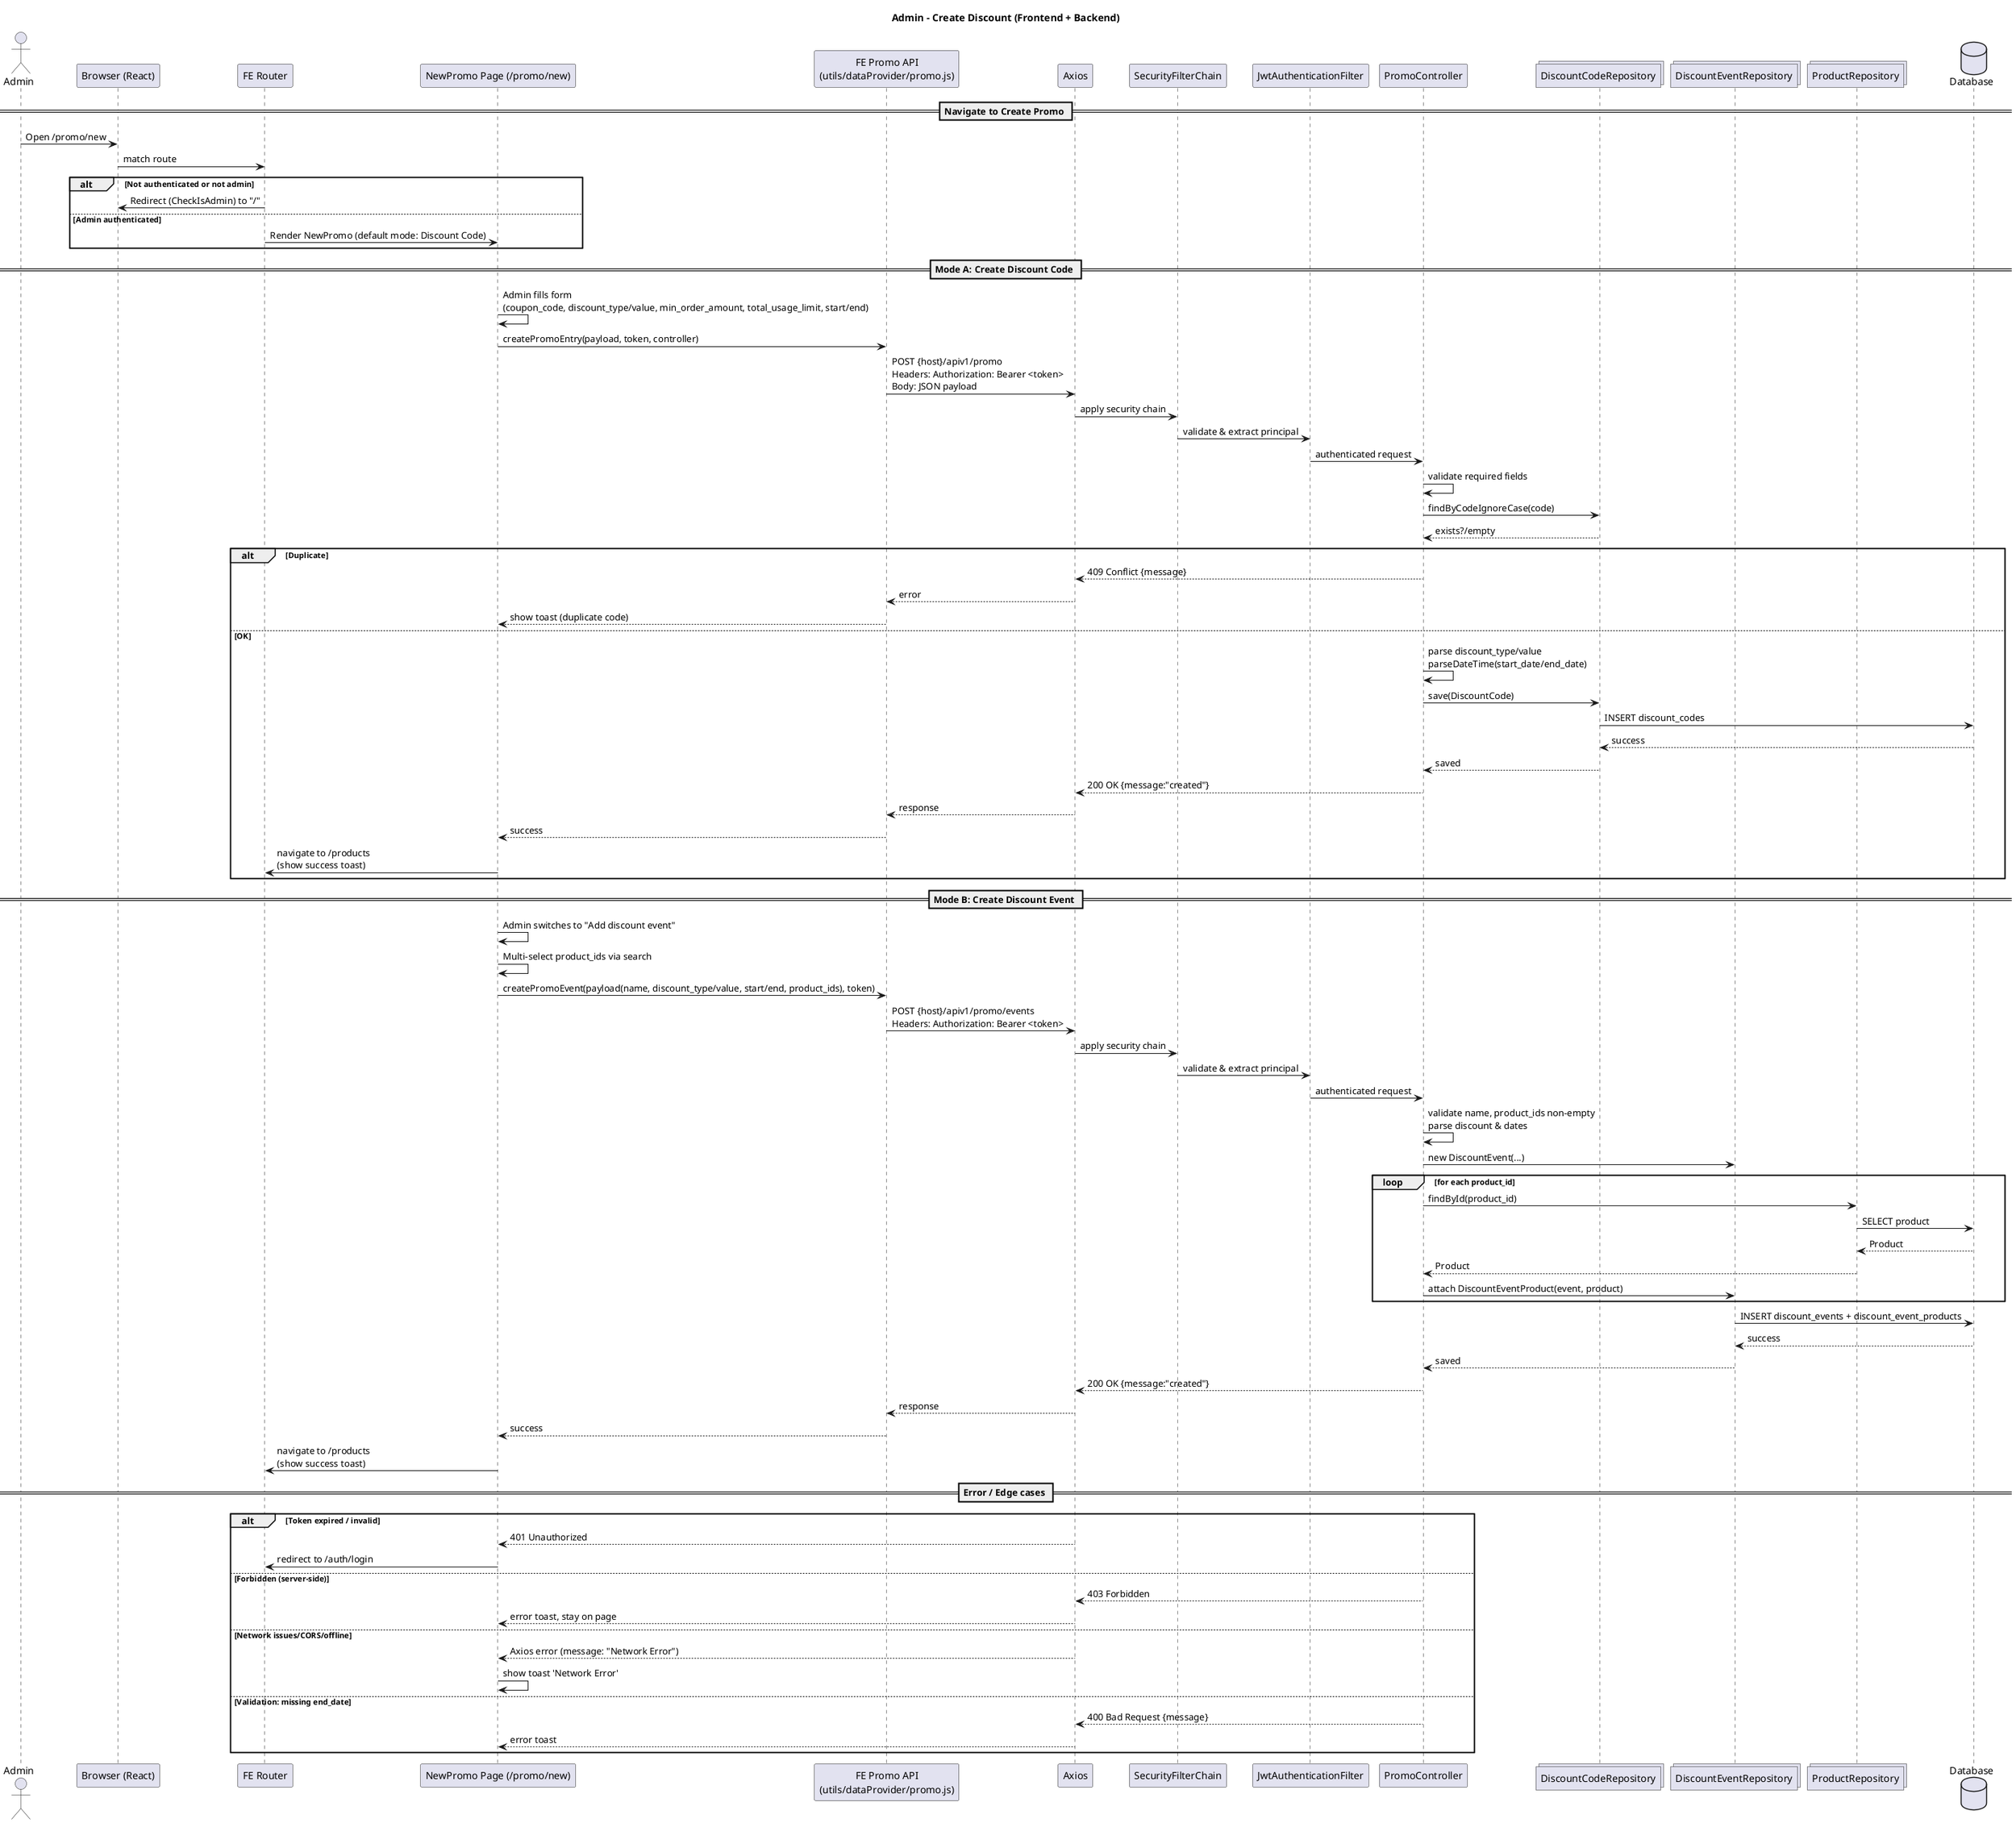 @startuml
title Admin - Create Discount (Frontend + Backend)

actor Admin as User
participant "Browser (React)" as Browser
participant "FE Router" as FERouter
participant "NewPromo Page (/promo/new)" as NewPromo
participant "FE Promo API\n(utils/dataProvider/promo.js)" as FEApi
participant Axios as HTTPClient
participant "SecurityFilterChain" as Sec
participant "JwtAuthenticationFilter" as JWT
participant "PromoController" as PromoCtrl
collections "DiscountCodeRepository" as CodeRepo
collections "DiscountEventRepository" as EventRepo
collections "ProductRepository" as ProdRepo
database Database

== Navigate to Create Promo ==
User -> Browser: Open /promo/new
Browser -> FERouter: match route
alt Not authenticated or not admin
  FERouter -> Browser: Redirect (CheckIsAdmin) to "/"
else Admin authenticated
  FERouter -> NewPromo: Render NewPromo (default mode: Discount Code)
end

== Mode A: Create Discount Code ==
NewPromo -> NewPromo: Admin fills form\n(coupon_code, discount_type/value, min_order_amount, total_usage_limit, start/end)
NewPromo -> FEApi: createPromoEntry(payload, token, controller)
FEApi -> HTTPClient: POST {host}/apiv1/promo\nHeaders: Authorization: Bearer <token>\nBody: JSON payload

HTTPClient -> Sec: apply security chain
Sec -> JWT: validate & extract principal
JWT -> PromoCtrl: authenticated request

PromoCtrl -> PromoCtrl: validate required fields
PromoCtrl -> CodeRepo: findByCodeIgnoreCase(code)
CodeRepo --> PromoCtrl: exists?/empty
alt Duplicate
  PromoCtrl --> HTTPClient: 409 Conflict {message}
  HTTPClient --> FEApi: error
  FEApi --> NewPromo: show toast (duplicate code)
else OK
  PromoCtrl -> PromoCtrl: parse discount_type/value\nparseDateTime(start_date/end_date)
  PromoCtrl -> CodeRepo: save(DiscountCode)
  CodeRepo -> Database: INSERT discount_codes
  Database --> CodeRepo: success
  CodeRepo --> PromoCtrl: saved
  PromoCtrl --> HTTPClient: 200 OK {message:"created"}
  HTTPClient --> FEApi: response
  FEApi --> NewPromo: success
  NewPromo -> FERouter: navigate to /products\n(show success toast)
end

== Mode B: Create Discount Event ==
NewPromo -> NewPromo: Admin switches to "Add discount event"
NewPromo -> NewPromo: Multi-select product_ids via search
NewPromo -> FEApi: createPromoEvent(payload(name, discount_type/value, start/end, product_ids), token)
FEApi -> HTTPClient: POST {host}/apiv1/promo/events\nHeaders: Authorization: Bearer <token>

HTTPClient -> Sec: apply security chain
Sec -> JWT: validate & extract principal
JWT -> PromoCtrl: authenticated request

PromoCtrl -> PromoCtrl: validate name, product_ids non-empty\nparse discount & dates
PromoCtrl -> EventRepo: new DiscountEvent(...)
loop for each product_id
  PromoCtrl -> ProdRepo: findById(product_id)
  ProdRepo -> Database: SELECT product
  Database --> ProdRepo: Product
  ProdRepo --> PromoCtrl: Product
  PromoCtrl -> EventRepo: attach DiscountEventProduct(event, product)
end
EventRepo -> Database: INSERT discount_events + discount_event_products
Database --> EventRepo: success
EventRepo --> PromoCtrl: saved
PromoCtrl --> HTTPClient: 200 OK {message:"created"}
HTTPClient --> FEApi: response
FEApi --> NewPromo: success
NewPromo -> FERouter: navigate to /products\n(show success toast)

== Error / Edge cases ==
alt Token expired / invalid
  HTTPClient --> NewPromo: 401 Unauthorized
  NewPromo -> FERouter: redirect to /auth/login
else Forbidden (server-side)
  PromoCtrl --> HTTPClient: 403 Forbidden
  HTTPClient --> NewPromo: error toast, stay on page
else Network issues/CORS/offline
  HTTPClient --> NewPromo: Axios error (message: "Network Error")
  NewPromo -> NewPromo: show toast 'Network Error'
else Validation: missing end_date
  PromoCtrl --> HTTPClient: 400 Bad Request {message}
  HTTPClient --> NewPromo: error toast
end

@enduml

